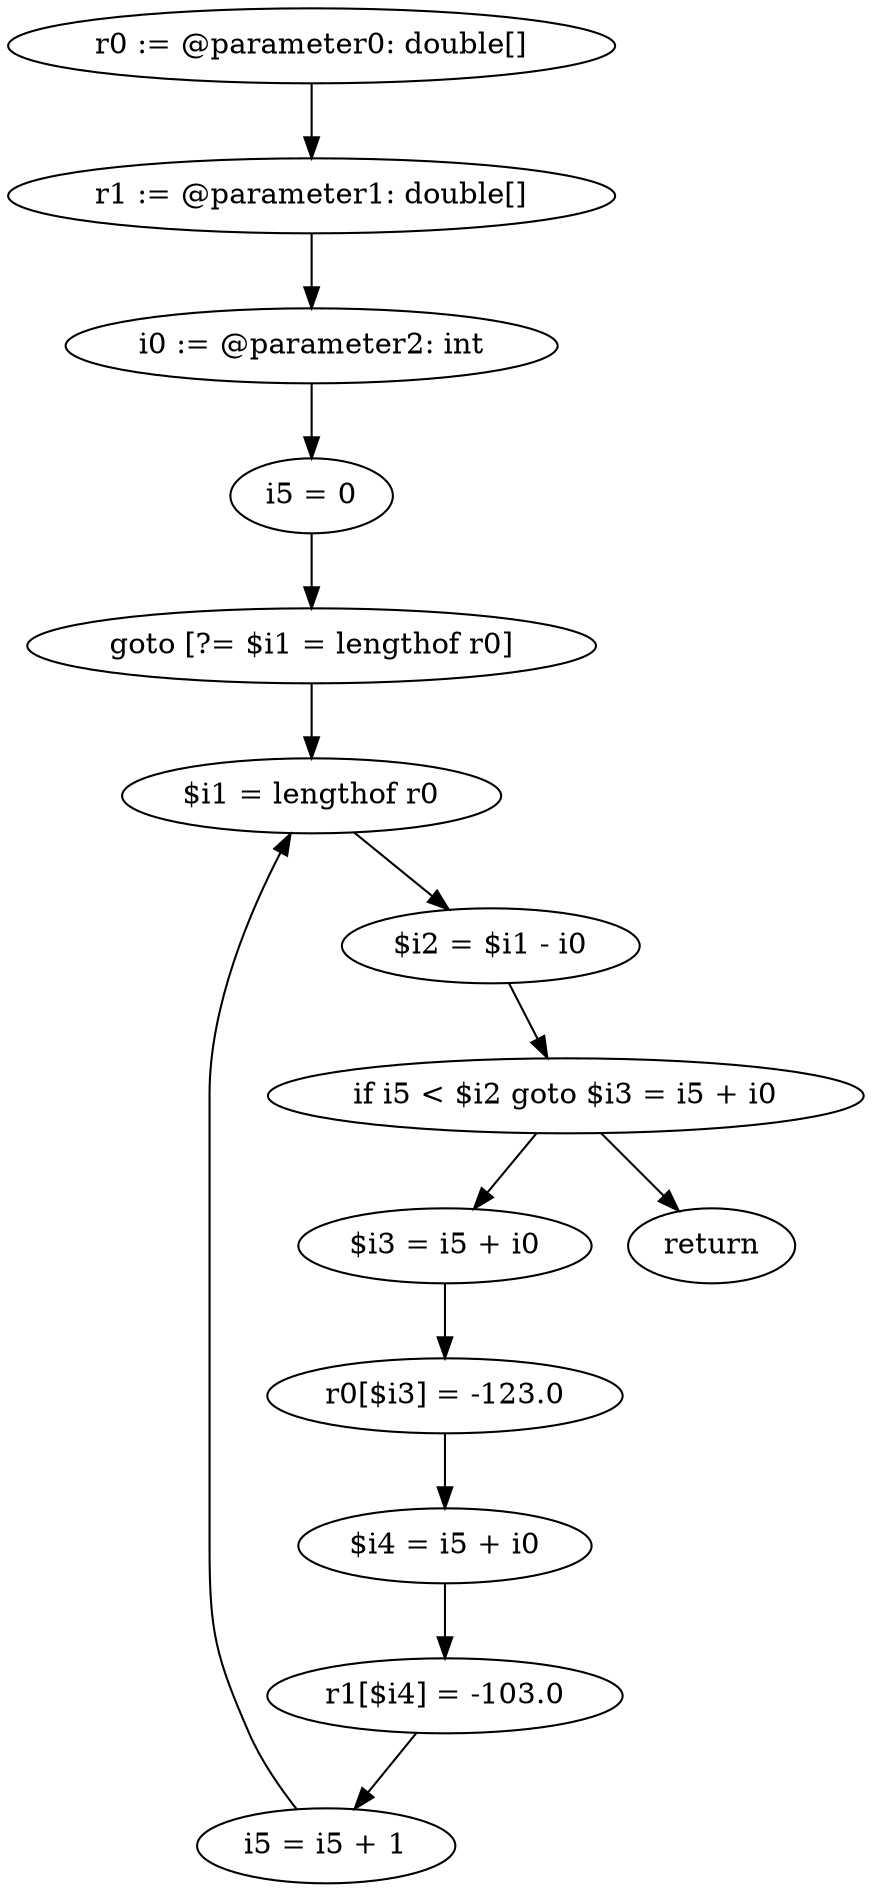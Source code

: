 digraph "unitGraph" {
    "r0 := @parameter0: double[]"
    "r1 := @parameter1: double[]"
    "i0 := @parameter2: int"
    "i5 = 0"
    "goto [?= $i1 = lengthof r0]"
    "$i3 = i5 + i0"
    "r0[$i3] = -123.0"
    "$i4 = i5 + i0"
    "r1[$i4] = -103.0"
    "i5 = i5 + 1"
    "$i1 = lengthof r0"
    "$i2 = $i1 - i0"
    "if i5 < $i2 goto $i3 = i5 + i0"
    "return"
    "r0 := @parameter0: double[]"->"r1 := @parameter1: double[]";
    "r1 := @parameter1: double[]"->"i0 := @parameter2: int";
    "i0 := @parameter2: int"->"i5 = 0";
    "i5 = 0"->"goto [?= $i1 = lengthof r0]";
    "goto [?= $i1 = lengthof r0]"->"$i1 = lengthof r0";
    "$i3 = i5 + i0"->"r0[$i3] = -123.0";
    "r0[$i3] = -123.0"->"$i4 = i5 + i0";
    "$i4 = i5 + i0"->"r1[$i4] = -103.0";
    "r1[$i4] = -103.0"->"i5 = i5 + 1";
    "i5 = i5 + 1"->"$i1 = lengthof r0";
    "$i1 = lengthof r0"->"$i2 = $i1 - i0";
    "$i2 = $i1 - i0"->"if i5 < $i2 goto $i3 = i5 + i0";
    "if i5 < $i2 goto $i3 = i5 + i0"->"return";
    "if i5 < $i2 goto $i3 = i5 + i0"->"$i3 = i5 + i0";
}
